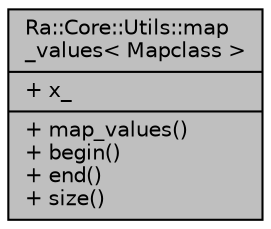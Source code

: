 digraph "Ra::Core::Utils::map_values&lt; Mapclass &gt;"
{
 // INTERACTIVE_SVG=YES
 // LATEX_PDF_SIZE
  edge [fontname="Helvetica",fontsize="10",labelfontname="Helvetica",labelfontsize="10"];
  node [fontname="Helvetica",fontsize="10",shape=record];
  Node1 [label="{Ra::Core::Utils::map\l_values\< Mapclass \>\n|+ x_\l|+ map_values()\l+ begin()\l+ end()\l+ size()\l}",height=0.2,width=0.4,color="black", fillcolor="grey75", style="filled", fontcolor="black",tooltip="Generate a range to iterate over the values of a map."];
}
